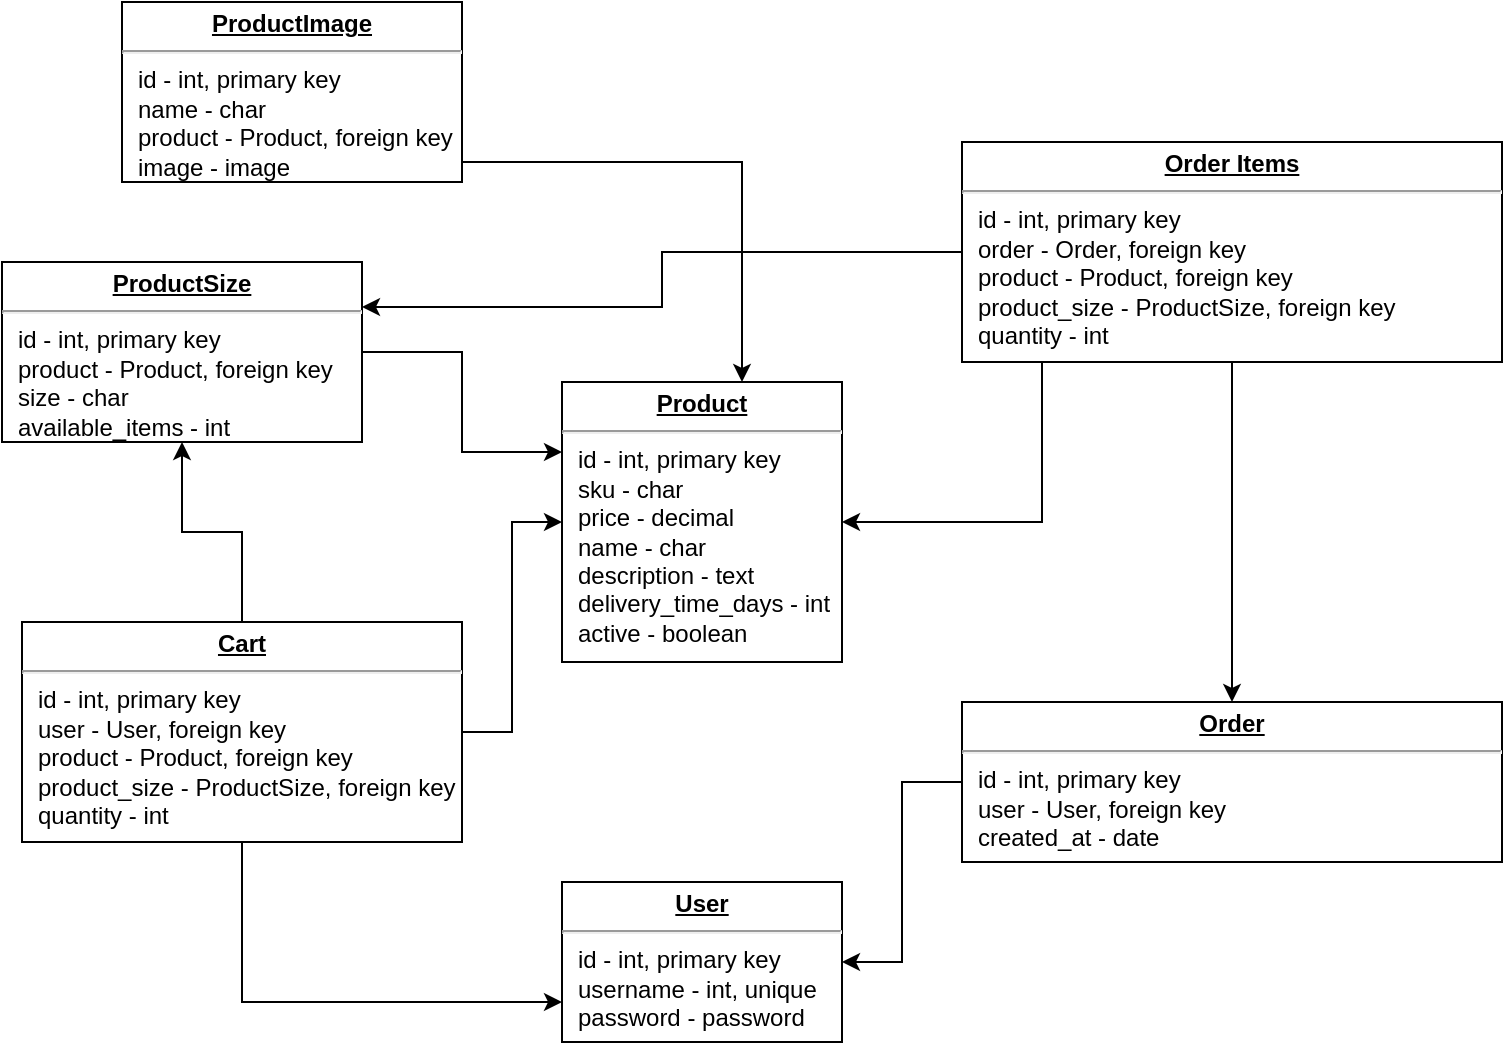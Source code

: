 <mxfile version="20.0.4" type="github">
  <diagram name="Page-1" id="a7904f86-f2b4-8e86-fa97-74104820619b">
    <mxGraphModel dx="1422" dy="762" grid="1" gridSize="10" guides="1" tooltips="1" connect="1" arrows="1" fold="1" page="1" pageScale="1" pageWidth="1100" pageHeight="850" background="none" math="0" shadow="0">
      <root>
        <mxCell id="0" />
        <mxCell id="1" parent="0" />
        <mxCell id="24794b860abc3c2d-23" value="&lt;p style=&quot;margin: 0px ; margin-top: 4px ; text-align: center ; text-decoration: underline&quot;&gt;&lt;b&gt;Product&lt;/b&gt;&lt;/p&gt;&lt;hr&gt;&lt;p style=&quot;margin: 0px ; margin-left: 8px&quot;&gt;id - int, primary key&lt;br&gt;sku - char&lt;br&gt;price - decimal&lt;/p&gt;&lt;p style=&quot;margin: 0px ; margin-left: 8px&quot;&gt;name - char&lt;br&gt;&lt;/p&gt;&lt;p style=&quot;margin: 0px ; margin-left: 8px&quot;&gt;description - text&lt;br&gt;&lt;/p&gt;&lt;p style=&quot;margin: 0px ; margin-left: 8px&quot;&gt;delivery_time_days - int&lt;br&gt;&lt;/p&gt;&lt;p style=&quot;margin: 0px ; margin-left: 8px&quot;&gt;active - boolean&lt;/p&gt;" style="verticalAlign=top;align=left;overflow=fill;fontSize=12;fontFamily=Helvetica;html=1;rounded=0;shadow=0;comic=0;labelBackgroundColor=none;strokeWidth=1" parent="1" vertex="1">
          <mxGeometry x="460" y="240" width="140" height="140" as="geometry" />
        </mxCell>
        <mxCell id="ce0f_eohbTiyzO9vxbr--2" style="edgeStyle=orthogonalEdgeStyle;rounded=0;orthogonalLoop=1;jettySize=auto;html=1;exitX=1;exitY=0.5;exitDx=0;exitDy=0;" parent="1" source="24794b860abc3c2d-26" target="24794b860abc3c2d-23" edge="1">
          <mxGeometry relative="1" as="geometry">
            <mxPoint x="500" y="130" as="sourcePoint" />
            <Array as="points">
              <mxPoint x="410" y="130" />
              <mxPoint x="550" y="130" />
            </Array>
          </mxGeometry>
        </mxCell>
        <mxCell id="24794b860abc3c2d-26" value="&lt;p style=&quot;margin: 0px ; margin-top: 4px ; text-align: center ; text-decoration: underline&quot;&gt;&lt;b&gt;ProductImage&lt;/b&gt;&lt;/p&gt;&lt;hr&gt;&lt;p style=&quot;margin: 0px ; margin-left: 8px&quot;&gt;id - int, primary key&lt;/p&gt;&lt;p style=&quot;margin: 0px ; margin-left: 8px&quot;&gt;name - char&lt;br&gt;product - Product, foreign key&lt;br&gt;image - image&lt;/p&gt;" style="verticalAlign=top;align=left;overflow=fill;fontSize=12;fontFamily=Helvetica;html=1;rounded=0;shadow=0;comic=0;labelBackgroundColor=none;strokeWidth=1" parent="1" vertex="1">
          <mxGeometry x="240" y="50" width="170" height="90" as="geometry" />
        </mxCell>
        <mxCell id="ce0f_eohbTiyzO9vxbr--3" style="edgeStyle=orthogonalEdgeStyle;rounded=0;orthogonalLoop=1;jettySize=auto;html=1;entryX=0;entryY=0.25;entryDx=0;entryDy=0;" parent="1" source="24794b860abc3c2d-27" target="24794b860abc3c2d-23" edge="1">
          <mxGeometry relative="1" as="geometry" />
        </mxCell>
        <mxCell id="24794b860abc3c2d-27" value="&lt;p style=&quot;margin: 0px ; margin-top: 4px ; text-align: center ; text-decoration: underline&quot;&gt;&lt;b&gt;ProductSize&lt;/b&gt;&lt;/p&gt;&lt;hr&gt;&lt;p style=&quot;margin: 0px ; margin-left: 8px&quot;&gt;id - int, primary key&lt;/p&gt;&lt;p style=&quot;margin: 0px ; margin-left: 8px&quot;&gt;product - Product, foreign key&lt;br&gt;size - char&lt;br&gt;available_items - int&lt;/p&gt;" style="verticalAlign=top;align=left;overflow=fill;fontSize=12;fontFamily=Helvetica;html=1;rounded=0;shadow=0;comic=0;labelBackgroundColor=none;strokeWidth=1" parent="1" vertex="1">
          <mxGeometry x="180" y="180" width="180" height="90" as="geometry" />
        </mxCell>
        <mxCell id="ce0f_eohbTiyzO9vxbr--4" style="edgeStyle=orthogonalEdgeStyle;rounded=0;orthogonalLoop=1;jettySize=auto;html=1;" parent="1" source="24794b860abc3c2d-28" target="24794b860abc3c2d-23" edge="1">
          <mxGeometry relative="1" as="geometry" />
        </mxCell>
        <mxCell id="ce0f_eohbTiyzO9vxbr--5" style="edgeStyle=orthogonalEdgeStyle;rounded=0;orthogonalLoop=1;jettySize=auto;html=1;entryX=0.5;entryY=1;entryDx=0;entryDy=0;" parent="1" source="24794b860abc3c2d-28" target="24794b860abc3c2d-27" edge="1">
          <mxGeometry relative="1" as="geometry" />
        </mxCell>
        <mxCell id="ce0f_eohbTiyzO9vxbr--9" style="edgeStyle=orthogonalEdgeStyle;rounded=0;orthogonalLoop=1;jettySize=auto;html=1;entryX=0;entryY=0.75;entryDx=0;entryDy=0;" parent="1" source="24794b860abc3c2d-28" target="ce0f_eohbTiyzO9vxbr--6" edge="1">
          <mxGeometry relative="1" as="geometry">
            <Array as="points">
              <mxPoint x="300" y="550" />
            </Array>
          </mxGeometry>
        </mxCell>
        <mxCell id="24794b860abc3c2d-28" value="&lt;p style=&quot;margin: 0px ; margin-top: 4px ; text-align: center ; text-decoration: underline&quot;&gt;&lt;b&gt;Cart&lt;/b&gt;&lt;/p&gt;&lt;hr&gt;&lt;p style=&quot;margin: 0px ; margin-left: 8px&quot;&gt;id - int, primary key&lt;/p&gt;&lt;p style=&quot;margin: 0px ; margin-left: 8px&quot;&gt;user - User, foreign key&lt;br&gt;product - Product, foreign key&lt;br&gt;product_size - ProductSize, foreign key&lt;/p&gt;&lt;p style=&quot;margin: 0px ; margin-left: 8px&quot;&gt;quantity - int&lt;/p&gt;" style="verticalAlign=top;align=left;overflow=fill;fontSize=12;fontFamily=Helvetica;html=1;rounded=0;shadow=0;comic=0;labelBackgroundColor=none;strokeWidth=1" parent="1" vertex="1">
          <mxGeometry x="190" y="360" width="220" height="110" as="geometry" />
        </mxCell>
        <mxCell id="tDkkHCIxw1pYvnDHNVIv-2" style="edgeStyle=orthogonalEdgeStyle;rounded=0;orthogonalLoop=1;jettySize=auto;html=1;entryX=1;entryY=0.5;entryDx=0;entryDy=0;" edge="1" parent="1" source="ce0f_eohbTiyzO9vxbr--1" target="ce0f_eohbTiyzO9vxbr--6">
          <mxGeometry relative="1" as="geometry" />
        </mxCell>
        <mxCell id="ce0f_eohbTiyzO9vxbr--1" value="&lt;p style=&quot;margin: 0px ; margin-top: 4px ; text-align: center ; text-decoration: underline&quot;&gt;&lt;b&gt;Order&lt;/b&gt;&lt;/p&gt;&lt;hr&gt;&lt;p style=&quot;margin: 0px ; margin-left: 8px&quot;&gt;id - int, primary key&lt;br&gt;user - User, foreign key&lt;br&gt;created_at - date&lt;/p&gt;" style="verticalAlign=top;align=left;overflow=fill;fontSize=12;fontFamily=Helvetica;html=1;rounded=0;shadow=0;comic=0;labelBackgroundColor=none;strokeWidth=1" parent="1" vertex="1">
          <mxGeometry x="660" y="400" width="270" height="80" as="geometry" />
        </mxCell>
        <mxCell id="ce0f_eohbTiyzO9vxbr--6" value="&lt;p style=&quot;margin: 0px ; margin-top: 4px ; text-align: center ; text-decoration: underline&quot;&gt;&lt;b&gt;User&lt;/b&gt;&lt;/p&gt;&lt;hr&gt;&lt;p style=&quot;margin: 0px ; margin-left: 8px&quot;&gt;id - int, primary key&lt;/p&gt;&lt;p style=&quot;margin: 0px ; margin-left: 8px&quot;&gt;username - int, unique&lt;br&gt;password - password&lt;br&gt;&lt;br&gt;&lt;/p&gt;" style="verticalAlign=top;align=left;overflow=fill;fontSize=12;fontFamily=Helvetica;html=1;rounded=0;shadow=0;comic=0;labelBackgroundColor=none;strokeWidth=1" parent="1" vertex="1">
          <mxGeometry x="460" y="490" width="140" height="80" as="geometry" />
        </mxCell>
        <mxCell id="tDkkHCIxw1pYvnDHNVIv-3" style="edgeStyle=orthogonalEdgeStyle;rounded=0;orthogonalLoop=1;jettySize=auto;html=1;entryX=1;entryY=0.25;entryDx=0;entryDy=0;" edge="1" parent="1" source="tDkkHCIxw1pYvnDHNVIv-1" target="24794b860abc3c2d-27">
          <mxGeometry relative="1" as="geometry" />
        </mxCell>
        <mxCell id="tDkkHCIxw1pYvnDHNVIv-4" style="edgeStyle=orthogonalEdgeStyle;rounded=0;orthogonalLoop=1;jettySize=auto;html=1;entryX=1;entryY=0.5;entryDx=0;entryDy=0;" edge="1" parent="1" source="tDkkHCIxw1pYvnDHNVIv-1" target="24794b860abc3c2d-23">
          <mxGeometry relative="1" as="geometry">
            <Array as="points">
              <mxPoint x="700" y="310" />
            </Array>
          </mxGeometry>
        </mxCell>
        <mxCell id="tDkkHCIxw1pYvnDHNVIv-5" style="edgeStyle=orthogonalEdgeStyle;rounded=0;orthogonalLoop=1;jettySize=auto;html=1;" edge="1" parent="1" source="tDkkHCIxw1pYvnDHNVIv-1" target="ce0f_eohbTiyzO9vxbr--1">
          <mxGeometry relative="1" as="geometry">
            <Array as="points">
              <mxPoint x="795" y="230" />
              <mxPoint x="795" y="230" />
            </Array>
          </mxGeometry>
        </mxCell>
        <mxCell id="tDkkHCIxw1pYvnDHNVIv-1" value="&lt;p style=&quot;margin: 0px ; margin-top: 4px ; text-align: center ; text-decoration: underline&quot;&gt;&lt;b&gt;Order Items&lt;/b&gt;&lt;/p&gt;&lt;hr&gt;&lt;p style=&quot;margin: 0px ; margin-left: 8px&quot;&gt;id - int, primary key&lt;/p&gt;&lt;p style=&quot;margin: 0px ; margin-left: 8px&quot;&gt;order - Order, foreign key&lt;br&gt;product - Product, foreign key&lt;br&gt;product_size - ProductSize, foreign key&lt;/p&gt;&lt;p style=&quot;margin: 0px ; margin-left: 8px&quot;&gt;quantity - int&lt;/p&gt;" style="verticalAlign=top;align=left;overflow=fill;fontSize=12;fontFamily=Helvetica;html=1;rounded=0;shadow=0;comic=0;labelBackgroundColor=none;strokeWidth=1" vertex="1" parent="1">
          <mxGeometry x="660" y="120" width="270" height="110" as="geometry" />
        </mxCell>
      </root>
    </mxGraphModel>
  </diagram>
</mxfile>
